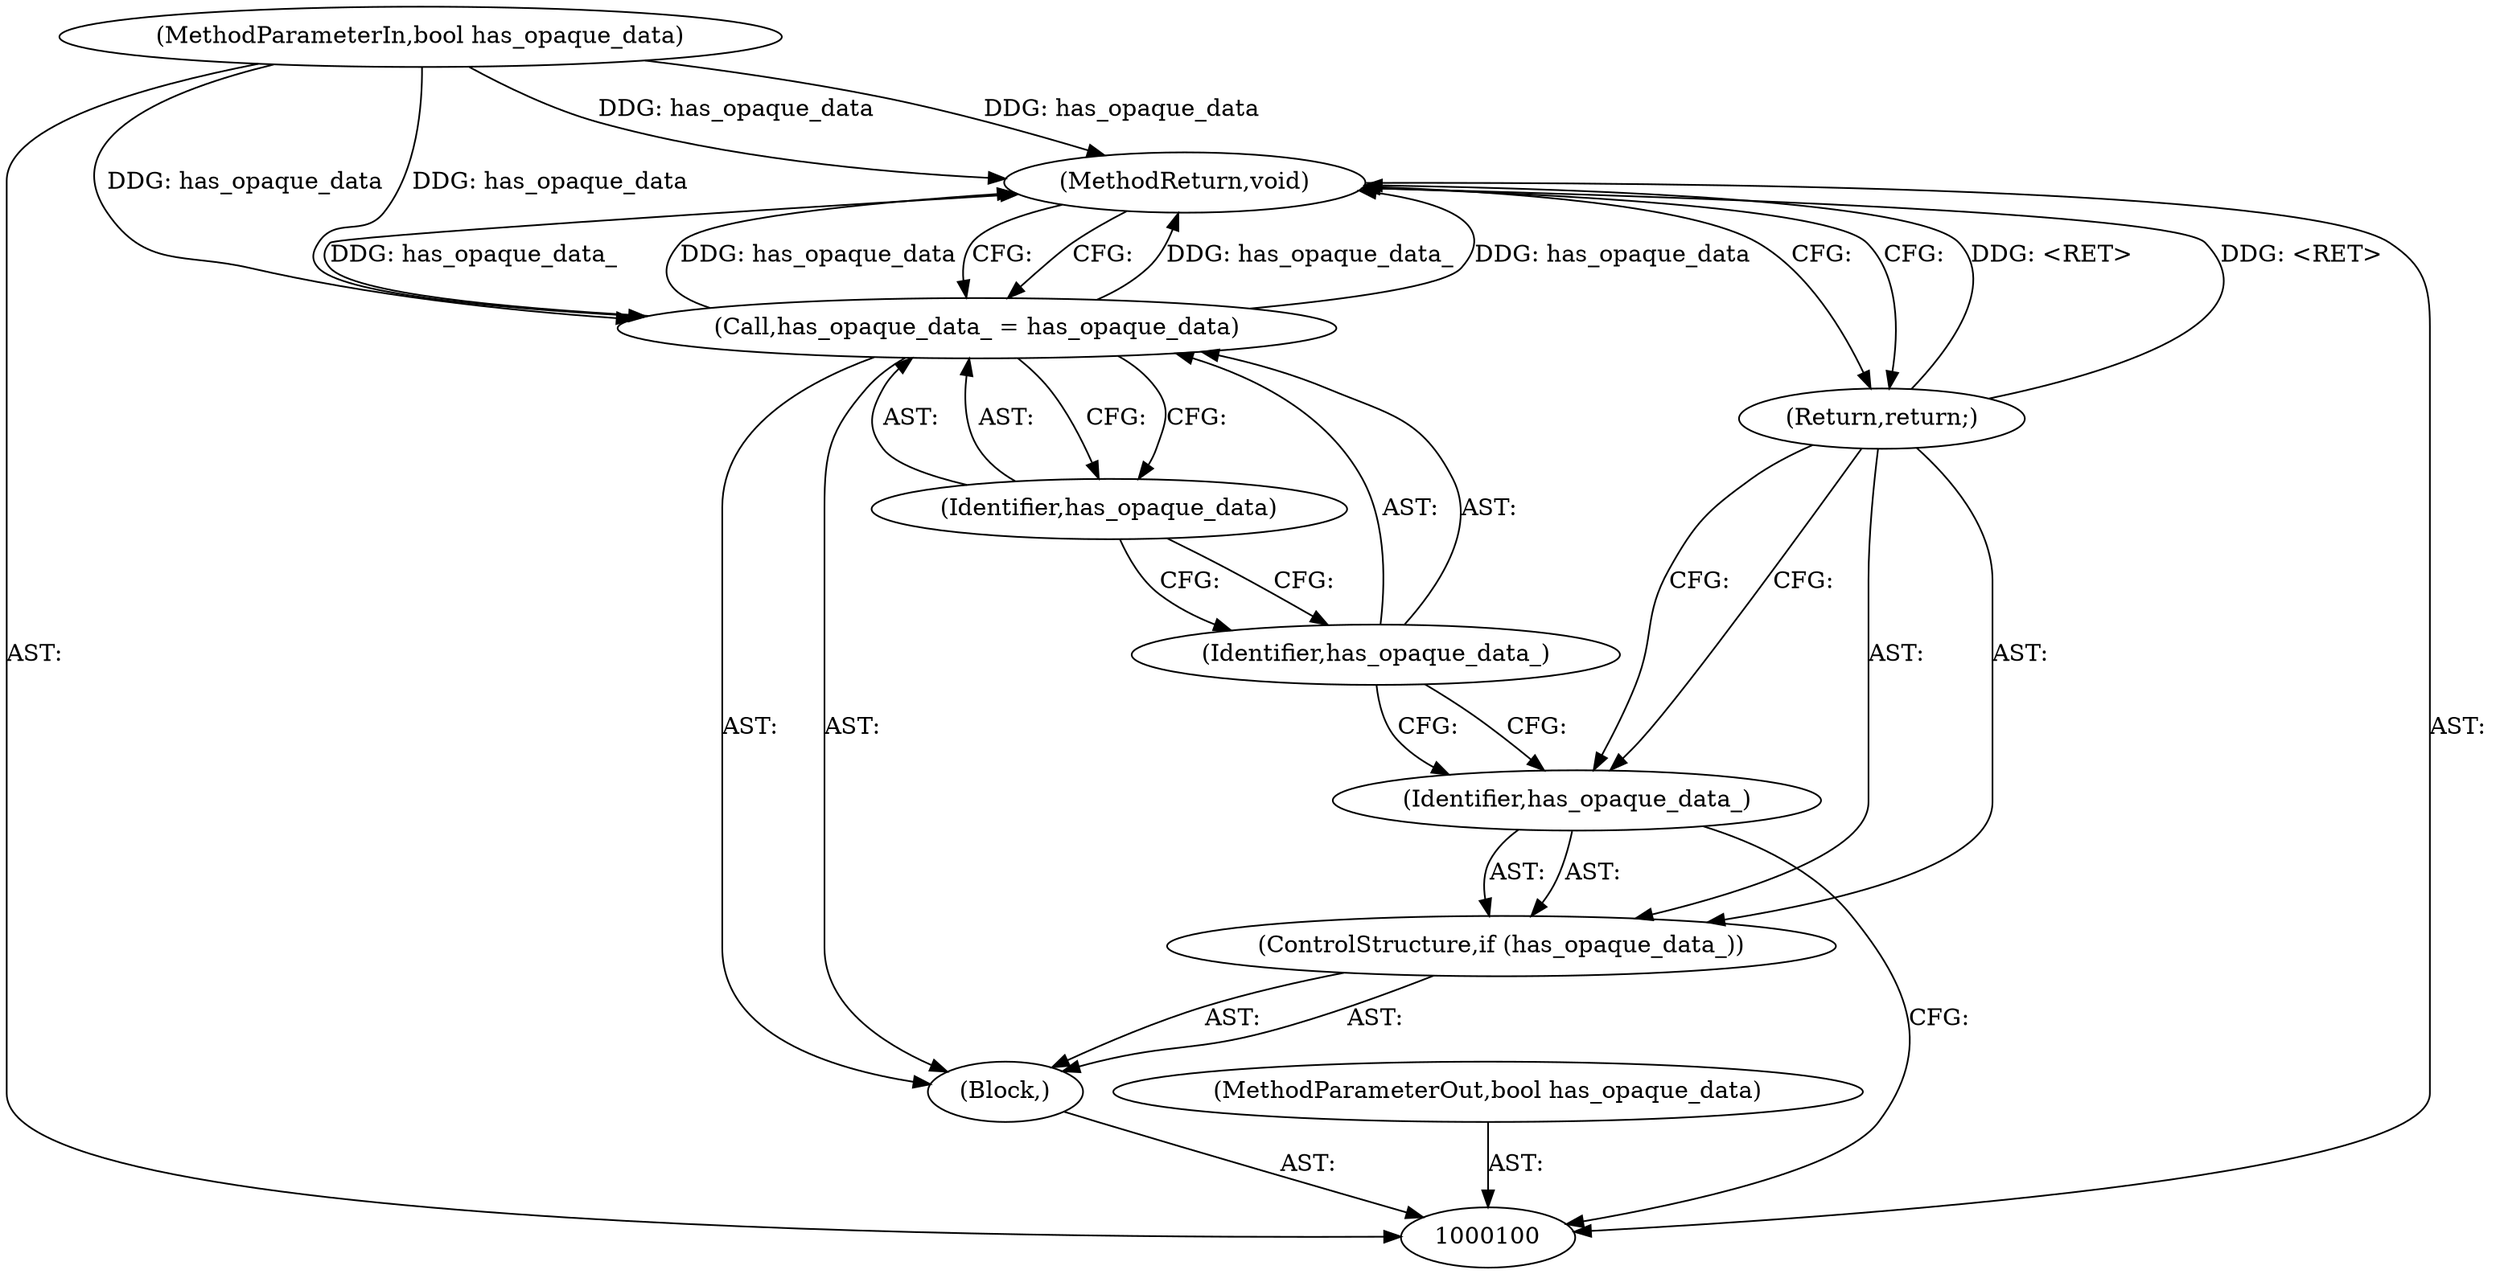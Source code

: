 digraph "1_Chrome_a9cbaa7a40e2b2723cfc2f266c42f4980038a949_8" {
"1000109" [label="(MethodReturn,void)"];
"1000101" [label="(MethodParameterIn,bool has_opaque_data)"];
"1000119" [label="(MethodParameterOut,bool has_opaque_data)"];
"1000102" [label="(Block,)"];
"1000103" [label="(ControlStructure,if (has_opaque_data_))"];
"1000104" [label="(Identifier,has_opaque_data_)"];
"1000105" [label="(Return,return;)"];
"1000106" [label="(Call,has_opaque_data_ = has_opaque_data)"];
"1000107" [label="(Identifier,has_opaque_data_)"];
"1000108" [label="(Identifier,has_opaque_data)"];
"1000109" -> "1000100"  [label="AST: "];
"1000109" -> "1000105"  [label="CFG: "];
"1000109" -> "1000106"  [label="CFG: "];
"1000101" -> "1000109"  [label="DDG: has_opaque_data"];
"1000106" -> "1000109"  [label="DDG: has_opaque_data_"];
"1000106" -> "1000109"  [label="DDG: has_opaque_data"];
"1000105" -> "1000109"  [label="DDG: <RET>"];
"1000101" -> "1000100"  [label="AST: "];
"1000101" -> "1000109"  [label="DDG: has_opaque_data"];
"1000101" -> "1000106"  [label="DDG: has_opaque_data"];
"1000119" -> "1000100"  [label="AST: "];
"1000102" -> "1000100"  [label="AST: "];
"1000103" -> "1000102"  [label="AST: "];
"1000106" -> "1000102"  [label="AST: "];
"1000103" -> "1000102"  [label="AST: "];
"1000104" -> "1000103"  [label="AST: "];
"1000105" -> "1000103"  [label="AST: "];
"1000104" -> "1000103"  [label="AST: "];
"1000104" -> "1000100"  [label="CFG: "];
"1000105" -> "1000104"  [label="CFG: "];
"1000107" -> "1000104"  [label="CFG: "];
"1000105" -> "1000103"  [label="AST: "];
"1000105" -> "1000104"  [label="CFG: "];
"1000109" -> "1000105"  [label="CFG: "];
"1000105" -> "1000109"  [label="DDG: <RET>"];
"1000106" -> "1000102"  [label="AST: "];
"1000106" -> "1000108"  [label="CFG: "];
"1000107" -> "1000106"  [label="AST: "];
"1000108" -> "1000106"  [label="AST: "];
"1000109" -> "1000106"  [label="CFG: "];
"1000106" -> "1000109"  [label="DDG: has_opaque_data_"];
"1000106" -> "1000109"  [label="DDG: has_opaque_data"];
"1000101" -> "1000106"  [label="DDG: has_opaque_data"];
"1000107" -> "1000106"  [label="AST: "];
"1000107" -> "1000104"  [label="CFG: "];
"1000108" -> "1000107"  [label="CFG: "];
"1000108" -> "1000106"  [label="AST: "];
"1000108" -> "1000107"  [label="CFG: "];
"1000106" -> "1000108"  [label="CFG: "];
}
